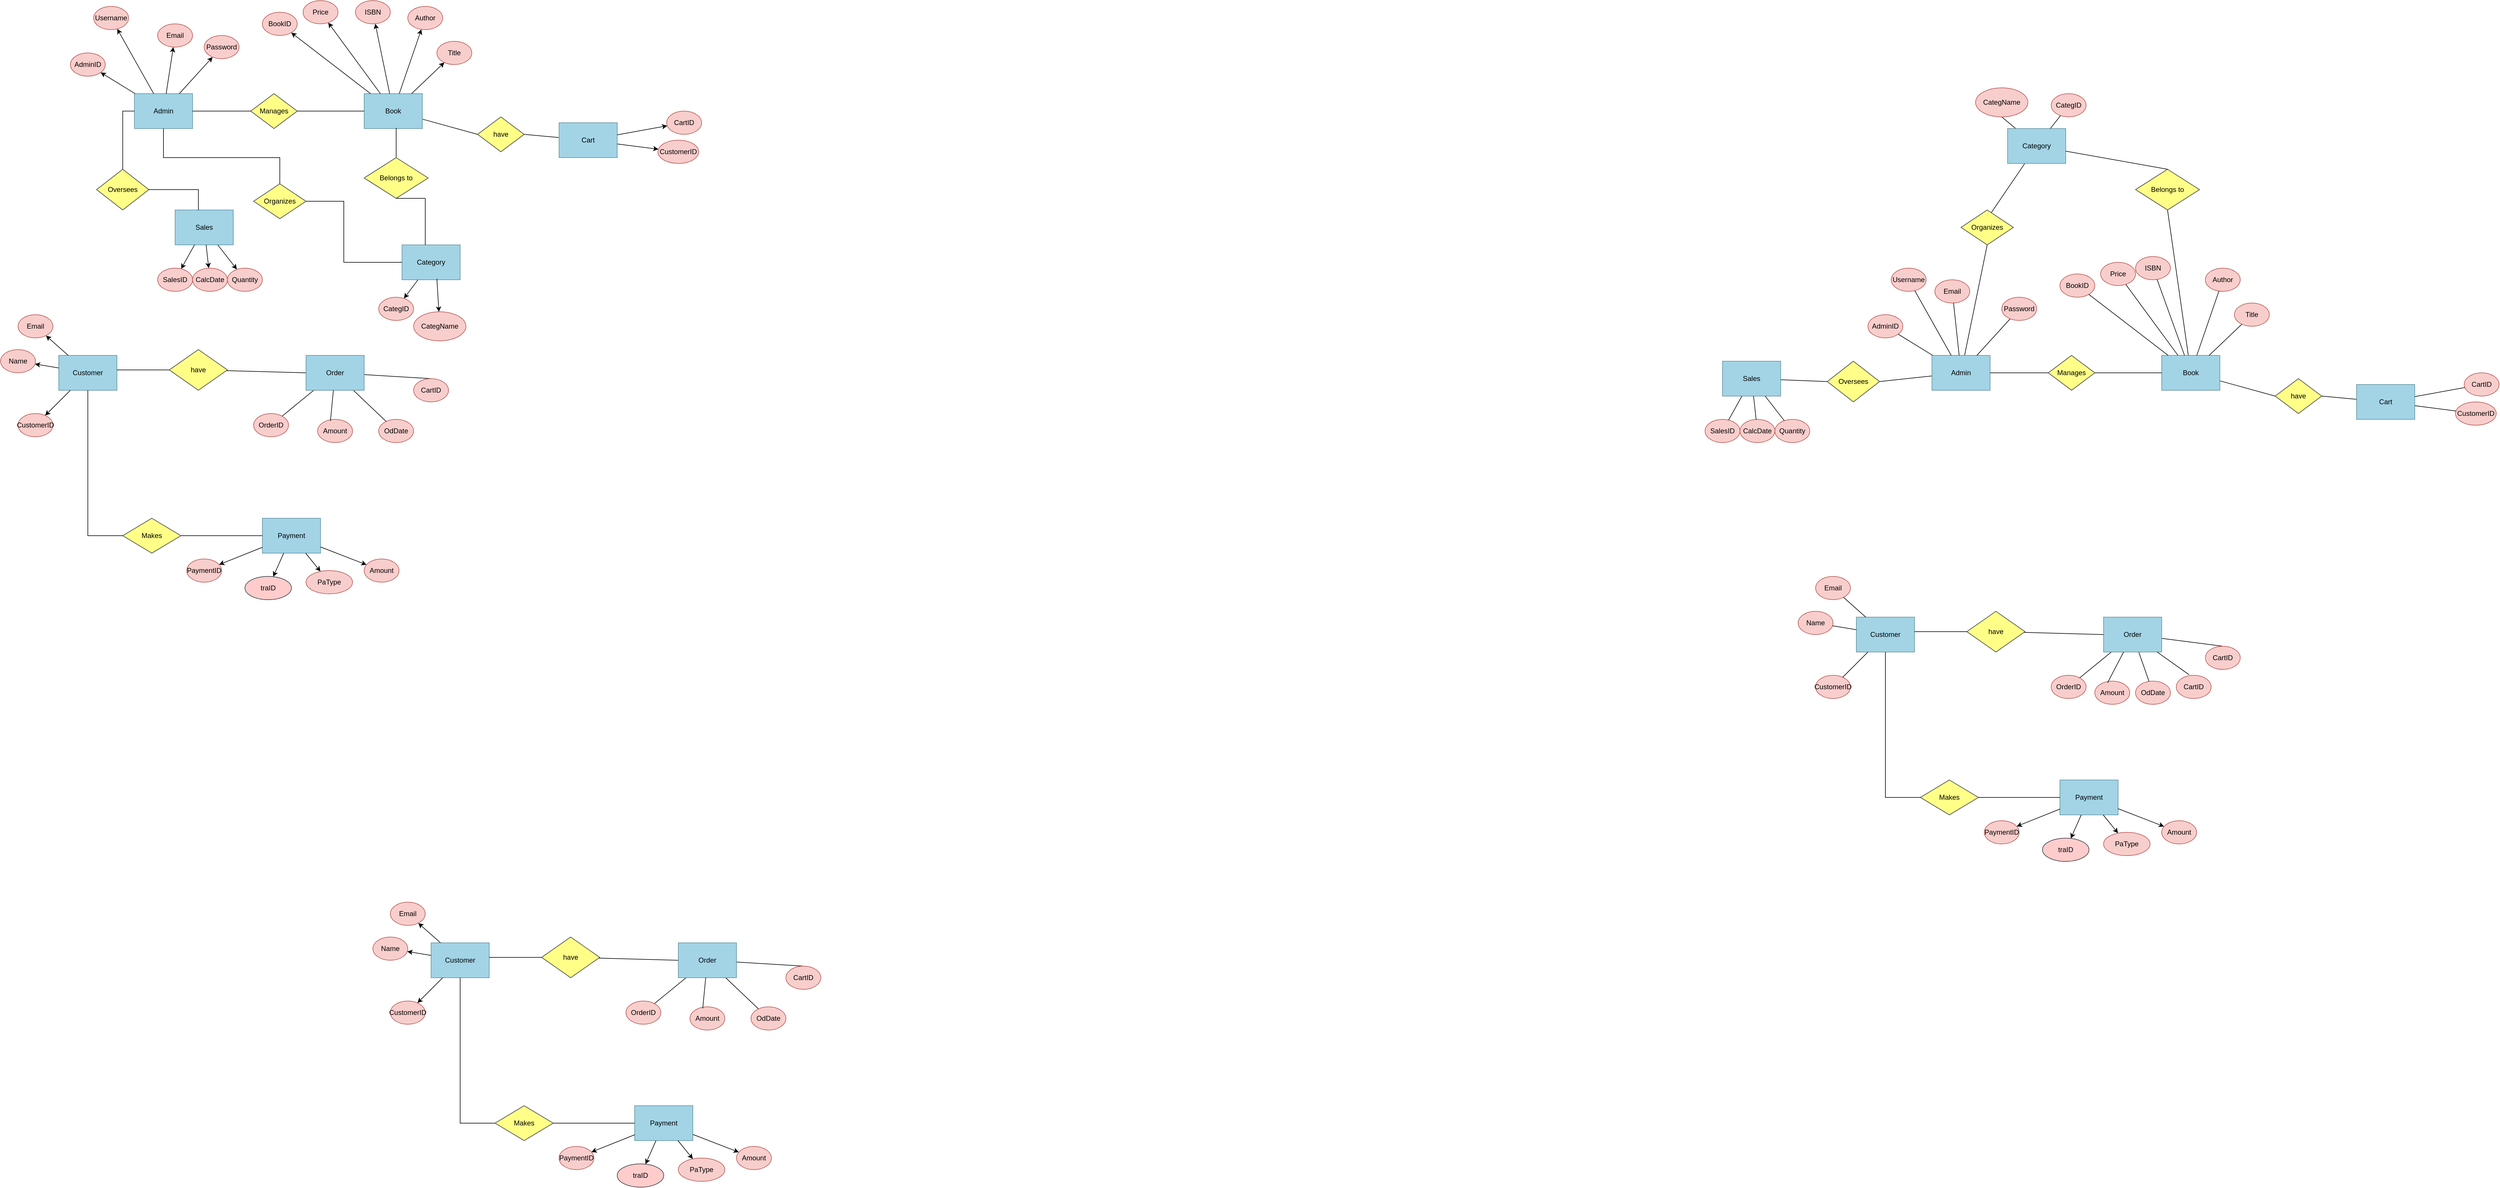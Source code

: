 <mxfile version="26.0.4">
  <diagram name="Page-1" id="3rhYrRMiB4eGqfflBsjG">
    <mxGraphModel dx="1116" dy="1104" grid="1" gridSize="10" guides="1" tooltips="1" connect="1" arrows="1" fold="1" page="0" pageScale="1" pageWidth="980" pageHeight="1390" math="0" shadow="0">
      <root>
        <mxCell id="0" />
        <mxCell id="1" parent="0" />
        <mxCell id="0rolewgUnkRtEiROL6Xr-1" value="Admin" style="rounded=0;whiteSpace=wrap;html=1;fillColor=#a2d4e6;strokeColor=#63919f;" parent="1" vertex="1">
          <mxGeometry x="450" y="-230" width="100" height="60" as="geometry" />
        </mxCell>
        <mxCell id="0rolewgUnkRtEiROL6Xr-2" value="AdminID" style="ellipse;whiteSpace=wrap;html=1;fillColor=#f8cecc;strokeColor=#b85450;" parent="1" vertex="1">
          <mxGeometry x="340" y="-300" width="60" height="40" as="geometry" />
        </mxCell>
        <mxCell id="0rolewgUnkRtEiROL6Xr-3" parent="1" source="0rolewgUnkRtEiROL6Xr-1" target="0rolewgUnkRtEiROL6Xr-2" edge="1">
          <mxGeometry relative="1" as="geometry" />
        </mxCell>
        <mxCell id="0rolewgUnkRtEiROL6Xr-4" value="Username" style="ellipse;whiteSpace=wrap;html=1;fillColor=#f8cecc;strokeColor=#b85450;" parent="1" vertex="1">
          <mxGeometry x="380" y="-380" width="60" height="40" as="geometry" />
        </mxCell>
        <mxCell id="0rolewgUnkRtEiROL6Xr-5" parent="1" source="0rolewgUnkRtEiROL6Xr-1" target="0rolewgUnkRtEiROL6Xr-4" edge="1">
          <mxGeometry relative="1" as="geometry" />
        </mxCell>
        <mxCell id="0rolewgUnkRtEiROL6Xr-6" value="Email" style="ellipse;whiteSpace=wrap;html=1;fillColor=#f8cecc;strokeColor=#b85450;" parent="1" vertex="1">
          <mxGeometry x="490" y="-350" width="60" height="40" as="geometry" />
        </mxCell>
        <mxCell id="0rolewgUnkRtEiROL6Xr-7" parent="1" source="0rolewgUnkRtEiROL6Xr-1" target="0rolewgUnkRtEiROL6Xr-6" edge="1">
          <mxGeometry relative="1" as="geometry" />
        </mxCell>
        <mxCell id="0rolewgUnkRtEiROL6Xr-8" value="Password" style="ellipse;whiteSpace=wrap;html=1;fillColor=#f8cecc;strokeColor=#b85450;" parent="1" vertex="1">
          <mxGeometry x="570" y="-330" width="60" height="40" as="geometry" />
        </mxCell>
        <mxCell id="0rolewgUnkRtEiROL6Xr-9" parent="1" source="0rolewgUnkRtEiROL6Xr-1" target="0rolewgUnkRtEiROL6Xr-8" edge="1">
          <mxGeometry relative="1" as="geometry" />
        </mxCell>
        <mxCell id="0rolewgUnkRtEiROL6Xr-10" value="Manages" style="rhombus;whiteSpace=wrap;html=1;fillColor=#ffff88;strokeColor=#36393d;" parent="1" vertex="1">
          <mxGeometry x="650" y="-230" width="80" height="60" as="geometry" />
        </mxCell>
        <mxCell id="0rolewgUnkRtEiROL6Xr-11" value="Category" style="rounded=0;whiteSpace=wrap;html=1;fillColor=#a2d4e6;strokeColor=#63919f;" parent="1" vertex="1">
          <mxGeometry x="910" y="30" width="100" height="60" as="geometry" />
        </mxCell>
        <mxCell id="0rolewgUnkRtEiROL6Xr-12" value="CategID" style="ellipse;whiteSpace=wrap;html=1;fillColor=#f8cecc;strokeColor=#b85450;" parent="1" vertex="1">
          <mxGeometry x="870" y="120" width="60" height="40" as="geometry" />
        </mxCell>
        <mxCell id="0rolewgUnkRtEiROL6Xr-13" parent="1" source="0rolewgUnkRtEiROL6Xr-11" target="0rolewgUnkRtEiROL6Xr-12" edge="1">
          <mxGeometry relative="1" as="geometry" />
        </mxCell>
        <mxCell id="0rolewgUnkRtEiROL6Xr-14" value="CategName" style="ellipse;whiteSpace=wrap;html=1;fillColor=#f8cecc;strokeColor=#b85450;" parent="1" vertex="1">
          <mxGeometry x="930" y="145" width="90" height="50" as="geometry" />
        </mxCell>
        <mxCell id="0rolewgUnkRtEiROL6Xr-15" style="exitX=0.6;exitY=0.971;exitDx=0;exitDy=0;exitPerimeter=0;" parent="1" source="0rolewgUnkRtEiROL6Xr-11" target="0rolewgUnkRtEiROL6Xr-14" edge="1">
          <mxGeometry relative="1" as="geometry">
            <mxPoint x="1000" y="211" as="sourcePoint" />
          </mxGeometry>
        </mxCell>
        <mxCell id="0gAxfDzyQAuVlfRYsMav-8" style="rounded=0;orthogonalLoop=1;jettySize=auto;html=1;entryX=0;entryY=0.5;entryDx=0;entryDy=0;endArrow=none;endFill=0;" edge="1" parent="1" source="0rolewgUnkRtEiROL6Xr-16" target="0gAxfDzyQAuVlfRYsMav-7">
          <mxGeometry relative="1" as="geometry" />
        </mxCell>
        <mxCell id="0rolewgUnkRtEiROL6Xr-16" value="Book" style="rounded=0;whiteSpace=wrap;html=1;fillColor=#a2d4e6;strokeColor=#63919f;" parent="1" vertex="1">
          <mxGeometry x="845" y="-230" width="100" height="60" as="geometry" />
        </mxCell>
        <mxCell id="0rolewgUnkRtEiROL6Xr-17" value="BookID" style="ellipse;whiteSpace=wrap;html=1;fillColor=#f8cecc;strokeColor=#b85450;" parent="1" vertex="1">
          <mxGeometry x="670" y="-370" width="60" height="40" as="geometry" />
        </mxCell>
        <mxCell id="0rolewgUnkRtEiROL6Xr-18" parent="1" source="0rolewgUnkRtEiROL6Xr-16" target="0rolewgUnkRtEiROL6Xr-17" edge="1">
          <mxGeometry relative="1" as="geometry" />
        </mxCell>
        <mxCell id="0rolewgUnkRtEiROL6Xr-19" value="Title" style="ellipse;whiteSpace=wrap;html=1;fillColor=#f8cecc;strokeColor=#b85450;" parent="1" vertex="1">
          <mxGeometry x="970" y="-320" width="60" height="40" as="geometry" />
        </mxCell>
        <mxCell id="0rolewgUnkRtEiROL6Xr-20" parent="1" source="0rolewgUnkRtEiROL6Xr-16" target="0rolewgUnkRtEiROL6Xr-19" edge="1">
          <mxGeometry relative="1" as="geometry" />
        </mxCell>
        <mxCell id="0rolewgUnkRtEiROL6Xr-21" value="ISBN" style="ellipse;whiteSpace=wrap;html=1;fillColor=#f8cecc;strokeColor=#b85450;" parent="1" vertex="1">
          <mxGeometry x="830" y="-390" width="60" height="40" as="geometry" />
        </mxCell>
        <mxCell id="0rolewgUnkRtEiROL6Xr-22" parent="1" source="0rolewgUnkRtEiROL6Xr-16" target="0rolewgUnkRtEiROL6Xr-21" edge="1">
          <mxGeometry relative="1" as="geometry" />
        </mxCell>
        <mxCell id="0rolewgUnkRtEiROL6Xr-23" value="Price" style="ellipse;whiteSpace=wrap;html=1;fillColor=#f8cecc;strokeColor=#b85450;" parent="1" vertex="1">
          <mxGeometry x="740" y="-390" width="60" height="40" as="geometry" />
        </mxCell>
        <mxCell id="0rolewgUnkRtEiROL6Xr-24" parent="1" source="0rolewgUnkRtEiROL6Xr-16" target="0rolewgUnkRtEiROL6Xr-23" edge="1">
          <mxGeometry relative="1" as="geometry" />
        </mxCell>
        <mxCell id="0rolewgUnkRtEiROL6Xr-25" value="Author" style="ellipse;whiteSpace=wrap;html=1;fillColor=#f8cecc;strokeColor=#b85450;" parent="1" vertex="1">
          <mxGeometry x="920" y="-380" width="60" height="40" as="geometry" />
        </mxCell>
        <mxCell id="0rolewgUnkRtEiROL6Xr-26" parent="1" source="0rolewgUnkRtEiROL6Xr-16" target="0rolewgUnkRtEiROL6Xr-25" edge="1">
          <mxGeometry relative="1" as="geometry" />
        </mxCell>
        <mxCell id="0rolewgUnkRtEiROL6Xr-27" value="Payment" style="rounded=0;whiteSpace=wrap;html=1;fillColor=#a2d4e6;strokeColor=#63919f;" parent="1" vertex="1">
          <mxGeometry x="670" y="500" width="100" height="60" as="geometry" />
        </mxCell>
        <mxCell id="0rolewgUnkRtEiROL6Xr-28" value="PaymentID" style="ellipse;whiteSpace=wrap;html=1;fillColor=#f8cecc;strokeColor=#b85450;" parent="1" vertex="1">
          <mxGeometry x="540" y="570" width="60" height="40" as="geometry" />
        </mxCell>
        <mxCell id="0rolewgUnkRtEiROL6Xr-29" parent="1" source="0rolewgUnkRtEiROL6Xr-27" target="0rolewgUnkRtEiROL6Xr-28" edge="1">
          <mxGeometry relative="1" as="geometry" />
        </mxCell>
        <mxCell id="0rolewgUnkRtEiROL6Xr-30" value="Amount" style="ellipse;whiteSpace=wrap;html=1;fillColor=#f8cecc;strokeColor=#b85450;" parent="1" vertex="1">
          <mxGeometry x="845" y="570" width="60" height="40" as="geometry" />
        </mxCell>
        <mxCell id="0rolewgUnkRtEiROL6Xr-31" parent="1" source="0rolewgUnkRtEiROL6Xr-27" target="0rolewgUnkRtEiROL6Xr-30" edge="1">
          <mxGeometry relative="1" as="geometry" />
        </mxCell>
        <mxCell id="0rolewgUnkRtEiROL6Xr-32" value="PaType" style="ellipse;whiteSpace=wrap;html=1;fillColor=#f8cecc;strokeColor=#b85450;" parent="1" vertex="1">
          <mxGeometry x="745" y="590" width="80" height="40" as="geometry" />
        </mxCell>
        <mxCell id="0rolewgUnkRtEiROL6Xr-33" parent="1" source="0rolewgUnkRtEiROL6Xr-27" target="0rolewgUnkRtEiROL6Xr-32" edge="1">
          <mxGeometry relative="1" as="geometry" />
        </mxCell>
        <mxCell id="0rolewgUnkRtEiROL6Xr-34" value="traID" style="ellipse;whiteSpace=wrap;html=1;fillColor=#ffcccc;strokeColor=#36393d;" parent="1" vertex="1">
          <mxGeometry x="640" y="600" width="80" height="40" as="geometry" />
        </mxCell>
        <mxCell id="0rolewgUnkRtEiROL6Xr-35" parent="1" source="0rolewgUnkRtEiROL6Xr-27" target="0rolewgUnkRtEiROL6Xr-34" edge="1">
          <mxGeometry relative="1" as="geometry" />
        </mxCell>
        <mxCell id="0rolewgUnkRtEiROL6Xr-41" value="Sales" style="rounded=0;whiteSpace=wrap;html=1;fillColor=#a2d4e6;strokeColor=#63919f;" parent="1" vertex="1">
          <mxGeometry x="520" y="-30" width="100" height="60" as="geometry" />
        </mxCell>
        <mxCell id="0rolewgUnkRtEiROL6Xr-42" value="SalesID" style="ellipse;whiteSpace=wrap;html=1;fillColor=#f8cecc;strokeColor=#b85450;" parent="1" vertex="1">
          <mxGeometry x="490" y="70" width="60" height="40" as="geometry" />
        </mxCell>
        <mxCell id="0rolewgUnkRtEiROL6Xr-43" parent="1" source="0rolewgUnkRtEiROL6Xr-41" target="0rolewgUnkRtEiROL6Xr-42" edge="1">
          <mxGeometry relative="1" as="geometry" />
        </mxCell>
        <mxCell id="0rolewgUnkRtEiROL6Xr-44" value="Quantity" style="ellipse;whiteSpace=wrap;html=1;fillColor=#f8cecc;strokeColor=#b85450;" parent="1" vertex="1">
          <mxGeometry x="610" y="70" width="60" height="40" as="geometry" />
        </mxCell>
        <mxCell id="0rolewgUnkRtEiROL6Xr-45" parent="1" source="0rolewgUnkRtEiROL6Xr-41" target="0rolewgUnkRtEiROL6Xr-44" edge="1">
          <mxGeometry relative="1" as="geometry" />
        </mxCell>
        <mxCell id="0rolewgUnkRtEiROL6Xr-46" value="CalcDate" style="ellipse;whiteSpace=wrap;html=1;fillColor=#f8cecc;strokeColor=#b85450;" parent="1" vertex="1">
          <mxGeometry x="550" y="70" width="60" height="40" as="geometry" />
        </mxCell>
        <mxCell id="0rolewgUnkRtEiROL6Xr-47" parent="1" source="0rolewgUnkRtEiROL6Xr-41" target="0rolewgUnkRtEiROL6Xr-46" edge="1">
          <mxGeometry relative="1" as="geometry" />
        </mxCell>
        <mxCell id="0rolewgUnkRtEiROL6Xr-48" value="Customer" style="rounded=0;whiteSpace=wrap;html=1;fillColor=#a2d4e6;strokeColor=#63919f;" parent="1" vertex="1">
          <mxGeometry x="320" y="220" width="100" height="60" as="geometry" />
        </mxCell>
        <mxCell id="0rolewgUnkRtEiROL6Xr-49" value="CustomerID" style="ellipse;whiteSpace=wrap;html=1;fillColor=#f8cecc;strokeColor=#b85450;" parent="1" vertex="1">
          <mxGeometry x="250" y="320" width="60" height="40" as="geometry" />
        </mxCell>
        <mxCell id="0rolewgUnkRtEiROL6Xr-50" parent="1" source="0rolewgUnkRtEiROL6Xr-48" target="0rolewgUnkRtEiROL6Xr-49" edge="1">
          <mxGeometry relative="1" as="geometry" />
        </mxCell>
        <mxCell id="0rolewgUnkRtEiROL6Xr-51" value="Name" style="ellipse;whiteSpace=wrap;html=1;fillColor=#f8cecc;strokeColor=#b85450;" parent="1" vertex="1">
          <mxGeometry x="220" y="210" width="60" height="40" as="geometry" />
        </mxCell>
        <mxCell id="0rolewgUnkRtEiROL6Xr-52" parent="1" source="0rolewgUnkRtEiROL6Xr-48" target="0rolewgUnkRtEiROL6Xr-51" edge="1">
          <mxGeometry relative="1" as="geometry" />
        </mxCell>
        <mxCell id="0rolewgUnkRtEiROL6Xr-53" value="Email" style="ellipse;whiteSpace=wrap;html=1;fillColor=#f8cecc;strokeColor=#b85450;" parent="1" vertex="1">
          <mxGeometry x="250" y="150" width="60" height="40" as="geometry" />
        </mxCell>
        <mxCell id="0rolewgUnkRtEiROL6Xr-54" parent="1" source="0rolewgUnkRtEiROL6Xr-48" target="0rolewgUnkRtEiROL6Xr-53" edge="1">
          <mxGeometry relative="1" as="geometry" />
        </mxCell>
        <mxCell id="0rolewgUnkRtEiROL6Xr-55" value="" style="endArrow=none;html=1;rounded=0;" parent="1" edge="1">
          <mxGeometry width="50" height="50" relative="1" as="geometry">
            <mxPoint x="900" y="-120" as="sourcePoint" />
            <mxPoint x="900" y="-171" as="targetPoint" />
          </mxGeometry>
        </mxCell>
        <mxCell id="0rolewgUnkRtEiROL6Xr-56" value="" style="rhombus;whiteSpace=wrap;html=1;fillColor=#ffff88;strokeColor=#36393d;" parent="1" vertex="1">
          <mxGeometry x="845" y="-120" width="110" height="70" as="geometry" />
        </mxCell>
        <mxCell id="0rolewgUnkRtEiROL6Xr-57" value="" style="endArrow=none;html=1;rounded=0;exitX=0.4;exitY=0;exitDx=0;exitDy=0;exitPerimeter=0;" parent="1" source="0rolewgUnkRtEiROL6Xr-11" edge="1">
          <mxGeometry width="50" height="50" relative="1" as="geometry">
            <mxPoint x="530" y="-20" as="sourcePoint" />
            <mxPoint x="900" y="-50" as="targetPoint" />
            <Array as="points">
              <mxPoint x="950" y="-50" />
            </Array>
          </mxGeometry>
        </mxCell>
        <mxCell id="0rolewgUnkRtEiROL6Xr-58" value="Belongs to" style="text;html=1;align=center;verticalAlign=middle;whiteSpace=wrap;rounded=0;fillColor=none;strokeColor=none;glass=0;gradientColor=none;" parent="1" vertex="1">
          <mxGeometry x="870" y="-100" width="60" height="30" as="geometry" />
        </mxCell>
        <mxCell id="0gAxfDzyQAuVlfRYsMav-15" style="rounded=0;orthogonalLoop=1;jettySize=auto;html=1;entryX=0;entryY=0.5;entryDx=0;entryDy=0;endArrow=none;endFill=0;" edge="1" parent="1" source="0rolewgUnkRtEiROL6Xr-59" target="0gAxfDzyQAuVlfRYsMav-11">
          <mxGeometry relative="1" as="geometry">
            <mxPoint x="740" y="245" as="targetPoint" />
          </mxGeometry>
        </mxCell>
        <mxCell id="0rolewgUnkRtEiROL6Xr-59" value="" style="rhombus;whiteSpace=wrap;html=1;fillColor=#ffff88;strokeColor=#36393d;" parent="1" vertex="1">
          <mxGeometry x="510" y="210" width="100" height="70" as="geometry" />
        </mxCell>
        <mxCell id="0rolewgUnkRtEiROL6Xr-60" value="have" style="text;html=1;align=center;verticalAlign=middle;whiteSpace=wrap;rounded=0;" parent="1" vertex="1">
          <mxGeometry x="530" y="230" width="60" height="30" as="geometry" />
        </mxCell>
        <mxCell id="0rolewgUnkRtEiROL6Xr-61" value="" style="endArrow=none;html=1;rounded=0;entryX=0;entryY=0.5;entryDx=0;entryDy=0;exitX=1;exitY=0.5;exitDx=0;exitDy=0;" parent="1" source="0rolewgUnkRtEiROL6Xr-10" target="0rolewgUnkRtEiROL6Xr-16" edge="1">
          <mxGeometry width="50" height="50" relative="1" as="geometry">
            <mxPoint x="390" y="-160" as="sourcePoint" />
            <mxPoint x="440" y="-210" as="targetPoint" />
          </mxGeometry>
        </mxCell>
        <mxCell id="0rolewgUnkRtEiROL6Xr-62" value="" style="endArrow=none;html=1;rounded=0;entryX=1;entryY=0.5;entryDx=0;entryDy=0;exitX=0;exitY=0.5;exitDx=0;exitDy=0;" parent="1" source="0rolewgUnkRtEiROL6Xr-10" target="0rolewgUnkRtEiROL6Xr-1" edge="1">
          <mxGeometry width="50" height="50" relative="1" as="geometry">
            <mxPoint x="480" y="-200" as="sourcePoint" />
            <mxPoint x="430" y="-250" as="targetPoint" />
            <Array as="points">
              <mxPoint x="590" y="-200" />
            </Array>
          </mxGeometry>
        </mxCell>
        <mxCell id="0rolewgUnkRtEiROL6Xr-64" value="" style="endArrow=none;html=1;rounded=0;entryX=0;entryY=0.5;entryDx=0;entryDy=0;" parent="1" target="0rolewgUnkRtEiROL6Xr-59" edge="1">
          <mxGeometry width="50" height="50" relative="1" as="geometry">
            <mxPoint x="420" y="245" as="sourcePoint" />
            <mxPoint x="510" y="110" as="targetPoint" />
          </mxGeometry>
        </mxCell>
        <mxCell id="0rolewgUnkRtEiROL6Xr-69" value="" style="rhombus;whiteSpace=wrap;html=1;fillColor=#ffff88;strokeColor=#36393d;" parent="1" vertex="1">
          <mxGeometry x="385" y="-100" width="90" height="70" as="geometry" />
        </mxCell>
        <mxCell id="0rolewgUnkRtEiROL6Xr-70" value="Oversees" style="text;html=1;align=center;verticalAlign=middle;whiteSpace=wrap;rounded=0;" parent="1" vertex="1">
          <mxGeometry x="400" y="-80" width="60" height="30" as="geometry" />
        </mxCell>
        <mxCell id="0rolewgUnkRtEiROL6Xr-71" value="" style="endArrow=none;html=1;rounded=0;entryX=0;entryY=0.5;entryDx=0;entryDy=0;exitX=0.5;exitY=0;exitDx=0;exitDy=0;" parent="1" source="0rolewgUnkRtEiROL6Xr-69" target="0rolewgUnkRtEiROL6Xr-1" edge="1">
          <mxGeometry width="50" height="50" relative="1" as="geometry">
            <mxPoint x="540" y="50" as="sourcePoint" />
            <mxPoint x="590" as="targetPoint" />
            <Array as="points">
              <mxPoint x="430" y="-200" />
            </Array>
          </mxGeometry>
        </mxCell>
        <mxCell id="0rolewgUnkRtEiROL6Xr-72" value="" style="endArrow=none;html=1;rounded=0;entryX=1;entryY=0.5;entryDx=0;entryDy=0;exitX=0.4;exitY=0;exitDx=0;exitDy=0;exitPerimeter=0;" parent="1" source="0rolewgUnkRtEiROL6Xr-41" target="0rolewgUnkRtEiROL6Xr-69" edge="1">
          <mxGeometry width="50" height="50" relative="1" as="geometry">
            <mxPoint x="560" y="40" as="sourcePoint" />
            <mxPoint x="570" y="-10" as="targetPoint" />
            <Array as="points">
              <mxPoint x="560" y="-65" />
            </Array>
          </mxGeometry>
        </mxCell>
        <mxCell id="0rolewgUnkRtEiROL6Xr-81" value="" style="rhombus;whiteSpace=wrap;html=1;fillColor=#ffff88;strokeColor=#36393d;" parent="1" vertex="1">
          <mxGeometry x="430" y="500" width="100" height="60" as="geometry" />
        </mxCell>
        <mxCell id="0rolewgUnkRtEiROL6Xr-82" value="Makes" style="text;html=1;align=center;verticalAlign=middle;whiteSpace=wrap;rounded=0;" parent="1" vertex="1">
          <mxGeometry x="450" y="515" width="60" height="30" as="geometry" />
        </mxCell>
        <mxCell id="0rolewgUnkRtEiROL6Xr-83" value="" style="endArrow=none;html=1;rounded=0;entryX=0;entryY=0.5;entryDx=0;entryDy=0;exitX=1;exitY=0.5;exitDx=0;exitDy=0;" parent="1" source="0rolewgUnkRtEiROL6Xr-81" target="0rolewgUnkRtEiROL6Xr-27" edge="1">
          <mxGeometry width="50" height="50" relative="1" as="geometry">
            <mxPoint x="610" y="420" as="sourcePoint" />
            <mxPoint x="660" y="370" as="targetPoint" />
          </mxGeometry>
        </mxCell>
        <mxCell id="0rolewgUnkRtEiROL6Xr-84" value="" style="endArrow=none;html=1;rounded=0;exitX=0.5;exitY=1;exitDx=0;exitDy=0;entryX=0;entryY=0.5;entryDx=0;entryDy=0;" parent="1" source="0rolewgUnkRtEiROL6Xr-48" target="0rolewgUnkRtEiROL6Xr-81" edge="1">
          <mxGeometry width="50" height="50" relative="1" as="geometry">
            <mxPoint x="610" y="420" as="sourcePoint" />
            <mxPoint x="660" y="370" as="targetPoint" />
            <Array as="points">
              <mxPoint x="370" y="530" />
            </Array>
          </mxGeometry>
        </mxCell>
        <mxCell id="0rolewgUnkRtEiROL6Xr-85" value="" style="rhombus;whiteSpace=wrap;html=1;fillColor=#ffff88;strokeColor=#36393d;" parent="1" vertex="1">
          <mxGeometry x="655" y="-75" width="90" height="60" as="geometry" />
        </mxCell>
        <mxCell id="0rolewgUnkRtEiROL6Xr-86" value="" style="endArrow=none;html=1;rounded=0;entryX=1;entryY=0.5;entryDx=0;entryDy=0;exitX=0;exitY=0.5;exitDx=0;exitDy=0;" parent="1" source="0rolewgUnkRtEiROL6Xr-11" target="0rolewgUnkRtEiROL6Xr-85" edge="1">
          <mxGeometry width="50" height="50" relative="1" as="geometry">
            <mxPoint x="760" y="140" as="sourcePoint" />
            <mxPoint x="810" y="90" as="targetPoint" />
            <Array as="points">
              <mxPoint x="810" y="60" />
              <mxPoint x="810" y="-45" />
            </Array>
          </mxGeometry>
        </mxCell>
        <mxCell id="0rolewgUnkRtEiROL6Xr-87" value="" style="endArrow=none;html=1;rounded=0;exitX=0.5;exitY=1;exitDx=0;exitDy=0;entryX=0.5;entryY=0;entryDx=0;entryDy=0;" parent="1" source="0rolewgUnkRtEiROL6Xr-1" target="0rolewgUnkRtEiROL6Xr-85" edge="1">
          <mxGeometry width="50" height="50" relative="1" as="geometry">
            <mxPoint x="750" y="190" as="sourcePoint" />
            <mxPoint x="700" y="-120" as="targetPoint" />
            <Array as="points">
              <mxPoint x="500" y="-120" />
              <mxPoint x="700" y="-120" />
            </Array>
          </mxGeometry>
        </mxCell>
        <mxCell id="0rolewgUnkRtEiROL6Xr-88" value="Organizes" style="text;html=1;align=center;verticalAlign=middle;whiteSpace=wrap;rounded=0;" parent="1" vertex="1">
          <mxGeometry x="670" y="-60" width="60" height="30" as="geometry" />
        </mxCell>
        <mxCell id="0gAxfDzyQAuVlfRYsMav-9" style="rounded=0;orthogonalLoop=1;jettySize=auto;html=1;entryX=1;entryY=0.5;entryDx=0;entryDy=0;curved=1;strokeColor=default;endArrow=none;endFill=0;" edge="1" parent="1" source="0gAxfDzyQAuVlfRYsMav-1" target="0gAxfDzyQAuVlfRYsMav-7">
          <mxGeometry relative="1" as="geometry" />
        </mxCell>
        <mxCell id="0gAxfDzyQAuVlfRYsMav-1" value="Cart" style="rounded=0;whiteSpace=wrap;html=1;fillColor=#a2d4e6;strokeColor=#63919f;" vertex="1" parent="1">
          <mxGeometry x="1180" y="-180" width="100" height="60" as="geometry" />
        </mxCell>
        <mxCell id="0gAxfDzyQAuVlfRYsMav-2" value="CartID" style="ellipse;whiteSpace=wrap;html=1;fillColor=#f8cecc;strokeColor=#b85450;" vertex="1" parent="1">
          <mxGeometry x="1365" y="-200" width="60" height="40" as="geometry" />
        </mxCell>
        <mxCell id="0gAxfDzyQAuVlfRYsMav-3" edge="1" parent="1" source="0gAxfDzyQAuVlfRYsMav-1" target="0gAxfDzyQAuVlfRYsMav-2">
          <mxGeometry relative="1" as="geometry" />
        </mxCell>
        <mxCell id="0gAxfDzyQAuVlfRYsMav-4" value="CustomerID" style="ellipse;whiteSpace=wrap;html=1;fillColor=#f8cecc;strokeColor=#b85450;" vertex="1" parent="1">
          <mxGeometry x="1350" y="-150" width="70" height="40" as="geometry" />
        </mxCell>
        <mxCell id="0gAxfDzyQAuVlfRYsMav-5" edge="1" parent="1" source="0gAxfDzyQAuVlfRYsMav-1" target="0gAxfDzyQAuVlfRYsMav-4">
          <mxGeometry relative="1" as="geometry" />
        </mxCell>
        <mxCell id="0gAxfDzyQAuVlfRYsMav-7" value="have" style="rhombus;whiteSpace=wrap;html=1;fillColor=#ffff88;strokeColor=#36393d;" vertex="1" parent="1">
          <mxGeometry x="1040" y="-190" width="80" height="60" as="geometry" />
        </mxCell>
        <mxCell id="0gAxfDzyQAuVlfRYsMav-24" style="rounded=0;orthogonalLoop=1;jettySize=auto;html=1;endArrow=none;endFill=0;" edge="1" parent="1" source="0gAxfDzyQAuVlfRYsMav-11" target="0gAxfDzyQAuVlfRYsMav-22">
          <mxGeometry relative="1" as="geometry" />
        </mxCell>
        <mxCell id="0gAxfDzyQAuVlfRYsMav-26" style="rounded=0;orthogonalLoop=1;jettySize=auto;html=1;endArrow=none;endFill=0;" edge="1" parent="1" source="0gAxfDzyQAuVlfRYsMav-11" target="0gAxfDzyQAuVlfRYsMav-21">
          <mxGeometry relative="1" as="geometry" />
        </mxCell>
        <mxCell id="0gAxfDzyQAuVlfRYsMav-27" style="rounded=0;orthogonalLoop=1;jettySize=auto;html=1;entryX=0.5;entryY=0;entryDx=0;entryDy=0;endArrow=none;endFill=0;" edge="1" parent="1" source="0gAxfDzyQAuVlfRYsMav-11" target="0gAxfDzyQAuVlfRYsMav-20">
          <mxGeometry relative="1" as="geometry" />
        </mxCell>
        <mxCell id="0gAxfDzyQAuVlfRYsMav-11" value="Order" style="rounded=0;whiteSpace=wrap;html=1;fillColor=#a2d4e6;strokeColor=#63919f;" vertex="1" parent="1">
          <mxGeometry x="745" y="220" width="100" height="60" as="geometry" />
        </mxCell>
        <mxCell id="0gAxfDzyQAuVlfRYsMav-19" value="Amount" style="ellipse;whiteSpace=wrap;html=1;fillColor=#f8cecc;strokeColor=#b85450;" vertex="1" parent="1">
          <mxGeometry x="765" y="330" width="60" height="40" as="geometry" />
        </mxCell>
        <mxCell id="0gAxfDzyQAuVlfRYsMav-20" value="CartID" style="ellipse;whiteSpace=wrap;html=1;fillColor=#f8cecc;strokeColor=#b85450;" vertex="1" parent="1">
          <mxGeometry x="930" y="260" width="60" height="40" as="geometry" />
        </mxCell>
        <mxCell id="0gAxfDzyQAuVlfRYsMav-21" value="OdDate" style="ellipse;whiteSpace=wrap;html=1;fillColor=#f8cecc;strokeColor=#b85450;" vertex="1" parent="1">
          <mxGeometry x="870" y="330" width="60" height="40" as="geometry" />
        </mxCell>
        <mxCell id="0gAxfDzyQAuVlfRYsMav-22" value="OrderID" style="ellipse;whiteSpace=wrap;html=1;fillColor=#f8cecc;strokeColor=#b85450;" vertex="1" parent="1">
          <mxGeometry x="655" y="320" width="60" height="40" as="geometry" />
        </mxCell>
        <mxCell id="0gAxfDzyQAuVlfRYsMav-25" style="rounded=0;orthogonalLoop=1;jettySize=auto;html=1;entryX=0.367;entryY=0.068;entryDx=0;entryDy=0;entryPerimeter=0;endArrow=none;endFill=0;" edge="1" parent="1" source="0gAxfDzyQAuVlfRYsMav-11" target="0gAxfDzyQAuVlfRYsMav-19">
          <mxGeometry relative="1" as="geometry" />
        </mxCell>
        <mxCell id="0gAxfDzyQAuVlfRYsMav-161" value="Payment" style="rounded=0;whiteSpace=wrap;html=1;fillColor=#a2d4e6;strokeColor=#63919f;" vertex="1" parent="1">
          <mxGeometry x="1310" y="1510" width="100" height="60" as="geometry" />
        </mxCell>
        <mxCell id="0gAxfDzyQAuVlfRYsMav-162" value="PaymentID" style="ellipse;whiteSpace=wrap;html=1;fillColor=#f8cecc;strokeColor=#b85450;" vertex="1" parent="1">
          <mxGeometry x="1180" y="1580" width="60" height="40" as="geometry" />
        </mxCell>
        <mxCell id="0gAxfDzyQAuVlfRYsMav-163" edge="1" parent="1" source="0gAxfDzyQAuVlfRYsMav-161" target="0gAxfDzyQAuVlfRYsMav-162">
          <mxGeometry relative="1" as="geometry" />
        </mxCell>
        <mxCell id="0gAxfDzyQAuVlfRYsMav-164" value="Amount" style="ellipse;whiteSpace=wrap;html=1;fillColor=#f8cecc;strokeColor=#b85450;" vertex="1" parent="1">
          <mxGeometry x="1485" y="1580" width="60" height="40" as="geometry" />
        </mxCell>
        <mxCell id="0gAxfDzyQAuVlfRYsMav-165" edge="1" parent="1" source="0gAxfDzyQAuVlfRYsMav-161" target="0gAxfDzyQAuVlfRYsMav-164">
          <mxGeometry relative="1" as="geometry" />
        </mxCell>
        <mxCell id="0gAxfDzyQAuVlfRYsMav-166" value="PaType" style="ellipse;whiteSpace=wrap;html=1;fillColor=#f8cecc;strokeColor=#b85450;" vertex="1" parent="1">
          <mxGeometry x="1385" y="1600" width="80" height="40" as="geometry" />
        </mxCell>
        <mxCell id="0gAxfDzyQAuVlfRYsMav-167" edge="1" parent="1" source="0gAxfDzyQAuVlfRYsMav-161" target="0gAxfDzyQAuVlfRYsMav-166">
          <mxGeometry relative="1" as="geometry" />
        </mxCell>
        <mxCell id="0gAxfDzyQAuVlfRYsMav-168" value="traID" style="ellipse;whiteSpace=wrap;html=1;fillColor=#ffcccc;strokeColor=#36393d;" vertex="1" parent="1">
          <mxGeometry x="1280" y="1610" width="80" height="40" as="geometry" />
        </mxCell>
        <mxCell id="0gAxfDzyQAuVlfRYsMav-169" edge="1" parent="1" source="0gAxfDzyQAuVlfRYsMav-161" target="0gAxfDzyQAuVlfRYsMav-168">
          <mxGeometry relative="1" as="geometry" />
        </mxCell>
        <mxCell id="0gAxfDzyQAuVlfRYsMav-170" value="Customer" style="rounded=0;whiteSpace=wrap;html=1;fillColor=#a2d4e6;strokeColor=#63919f;" vertex="1" parent="1">
          <mxGeometry x="960" y="1230" width="100" height="60" as="geometry" />
        </mxCell>
        <mxCell id="0gAxfDzyQAuVlfRYsMav-171" value="CustomerID" style="ellipse;whiteSpace=wrap;html=1;fillColor=#f8cecc;strokeColor=#b85450;" vertex="1" parent="1">
          <mxGeometry x="890" y="1330" width="60" height="40" as="geometry" />
        </mxCell>
        <mxCell id="0gAxfDzyQAuVlfRYsMav-172" edge="1" parent="1" source="0gAxfDzyQAuVlfRYsMav-170" target="0gAxfDzyQAuVlfRYsMav-171">
          <mxGeometry relative="1" as="geometry" />
        </mxCell>
        <mxCell id="0gAxfDzyQAuVlfRYsMav-173" value="Name" style="ellipse;whiteSpace=wrap;html=1;fillColor=#f8cecc;strokeColor=#b85450;" vertex="1" parent="1">
          <mxGeometry x="860" y="1220" width="60" height="40" as="geometry" />
        </mxCell>
        <mxCell id="0gAxfDzyQAuVlfRYsMav-174" edge="1" parent="1" source="0gAxfDzyQAuVlfRYsMav-170" target="0gAxfDzyQAuVlfRYsMav-173">
          <mxGeometry relative="1" as="geometry" />
        </mxCell>
        <mxCell id="0gAxfDzyQAuVlfRYsMav-175" value="Email" style="ellipse;whiteSpace=wrap;html=1;fillColor=#f8cecc;strokeColor=#b85450;" vertex="1" parent="1">
          <mxGeometry x="890" y="1160" width="60" height="40" as="geometry" />
        </mxCell>
        <mxCell id="0gAxfDzyQAuVlfRYsMav-176" edge="1" parent="1" source="0gAxfDzyQAuVlfRYsMav-170" target="0gAxfDzyQAuVlfRYsMav-175">
          <mxGeometry relative="1" as="geometry" />
        </mxCell>
        <mxCell id="0gAxfDzyQAuVlfRYsMav-177" style="rounded=0;orthogonalLoop=1;jettySize=auto;html=1;entryX=0;entryY=0.5;entryDx=0;entryDy=0;endArrow=none;endFill=0;" edge="1" parent="1" source="0gAxfDzyQAuVlfRYsMav-178" target="0gAxfDzyQAuVlfRYsMav-188">
          <mxGeometry relative="1" as="geometry">
            <mxPoint x="1380" y="1255" as="targetPoint" />
          </mxGeometry>
        </mxCell>
        <mxCell id="0gAxfDzyQAuVlfRYsMav-178" value="" style="rhombus;whiteSpace=wrap;html=1;fillColor=#ffff88;strokeColor=#36393d;" vertex="1" parent="1">
          <mxGeometry x="1150" y="1220" width="100" height="70" as="geometry" />
        </mxCell>
        <mxCell id="0gAxfDzyQAuVlfRYsMav-179" value="have" style="text;html=1;align=center;verticalAlign=middle;whiteSpace=wrap;rounded=0;" vertex="1" parent="1">
          <mxGeometry x="1170" y="1240" width="60" height="30" as="geometry" />
        </mxCell>
        <mxCell id="0gAxfDzyQAuVlfRYsMav-180" value="" style="endArrow=none;html=1;rounded=0;entryX=0;entryY=0.5;entryDx=0;entryDy=0;" edge="1" parent="1" target="0gAxfDzyQAuVlfRYsMav-178">
          <mxGeometry width="50" height="50" relative="1" as="geometry">
            <mxPoint x="1060" y="1255" as="sourcePoint" />
            <mxPoint x="1150" y="1120" as="targetPoint" />
          </mxGeometry>
        </mxCell>
        <mxCell id="0gAxfDzyQAuVlfRYsMav-181" value="" style="rhombus;whiteSpace=wrap;html=1;fillColor=#ffff88;strokeColor=#36393d;" vertex="1" parent="1">
          <mxGeometry x="1070" y="1510" width="100" height="60" as="geometry" />
        </mxCell>
        <mxCell id="0gAxfDzyQAuVlfRYsMav-182" value="Makes" style="text;html=1;align=center;verticalAlign=middle;whiteSpace=wrap;rounded=0;" vertex="1" parent="1">
          <mxGeometry x="1090" y="1525" width="60" height="30" as="geometry" />
        </mxCell>
        <mxCell id="0gAxfDzyQAuVlfRYsMav-183" value="" style="endArrow=none;html=1;rounded=0;entryX=0;entryY=0.5;entryDx=0;entryDy=0;exitX=1;exitY=0.5;exitDx=0;exitDy=0;" edge="1" parent="1" source="0gAxfDzyQAuVlfRYsMav-181" target="0gAxfDzyQAuVlfRYsMav-161">
          <mxGeometry width="50" height="50" relative="1" as="geometry">
            <mxPoint x="1250" y="1430" as="sourcePoint" />
            <mxPoint x="1300" y="1380" as="targetPoint" />
          </mxGeometry>
        </mxCell>
        <mxCell id="0gAxfDzyQAuVlfRYsMav-184" value="" style="endArrow=none;html=1;rounded=0;exitX=0.5;exitY=1;exitDx=0;exitDy=0;entryX=0;entryY=0.5;entryDx=0;entryDy=0;" edge="1" parent="1" source="0gAxfDzyQAuVlfRYsMav-170" target="0gAxfDzyQAuVlfRYsMav-181">
          <mxGeometry width="50" height="50" relative="1" as="geometry">
            <mxPoint x="1250" y="1430" as="sourcePoint" />
            <mxPoint x="1300" y="1380" as="targetPoint" />
            <Array as="points">
              <mxPoint x="1010" y="1540" />
            </Array>
          </mxGeometry>
        </mxCell>
        <mxCell id="0gAxfDzyQAuVlfRYsMav-185" style="rounded=0;orthogonalLoop=1;jettySize=auto;html=1;endArrow=none;endFill=0;" edge="1" parent="1" source="0gAxfDzyQAuVlfRYsMav-188" target="0gAxfDzyQAuVlfRYsMav-192">
          <mxGeometry relative="1" as="geometry" />
        </mxCell>
        <mxCell id="0gAxfDzyQAuVlfRYsMav-186" style="rounded=0;orthogonalLoop=1;jettySize=auto;html=1;endArrow=none;endFill=0;" edge="1" parent="1" source="0gAxfDzyQAuVlfRYsMav-188" target="0gAxfDzyQAuVlfRYsMav-191">
          <mxGeometry relative="1" as="geometry" />
        </mxCell>
        <mxCell id="0gAxfDzyQAuVlfRYsMav-187" style="rounded=0;orthogonalLoop=1;jettySize=auto;html=1;entryX=0.5;entryY=0;entryDx=0;entryDy=0;endArrow=none;endFill=0;" edge="1" parent="1" source="0gAxfDzyQAuVlfRYsMav-188" target="0gAxfDzyQAuVlfRYsMav-190">
          <mxGeometry relative="1" as="geometry" />
        </mxCell>
        <mxCell id="0gAxfDzyQAuVlfRYsMav-188" value="Order" style="rounded=0;whiteSpace=wrap;html=1;fillColor=#a2d4e6;strokeColor=#63919f;" vertex="1" parent="1">
          <mxGeometry x="1385" y="1230" width="100" height="60" as="geometry" />
        </mxCell>
        <mxCell id="0gAxfDzyQAuVlfRYsMav-189" value="Amount" style="ellipse;whiteSpace=wrap;html=1;fillColor=#f8cecc;strokeColor=#b85450;" vertex="1" parent="1">
          <mxGeometry x="1405" y="1340" width="60" height="40" as="geometry" />
        </mxCell>
        <mxCell id="0gAxfDzyQAuVlfRYsMav-190" value="CartID" style="ellipse;whiteSpace=wrap;html=1;fillColor=#f8cecc;strokeColor=#b85450;" vertex="1" parent="1">
          <mxGeometry x="1570" y="1270" width="60" height="40" as="geometry" />
        </mxCell>
        <mxCell id="0gAxfDzyQAuVlfRYsMav-191" value="OdDate" style="ellipse;whiteSpace=wrap;html=1;fillColor=#f8cecc;strokeColor=#b85450;" vertex="1" parent="1">
          <mxGeometry x="1510" y="1340" width="60" height="40" as="geometry" />
        </mxCell>
        <mxCell id="0gAxfDzyQAuVlfRYsMav-192" value="OrderID" style="ellipse;whiteSpace=wrap;html=1;fillColor=#f8cecc;strokeColor=#b85450;" vertex="1" parent="1">
          <mxGeometry x="1295" y="1330" width="60" height="40" as="geometry" />
        </mxCell>
        <mxCell id="0gAxfDzyQAuVlfRYsMav-193" style="rounded=0;orthogonalLoop=1;jettySize=auto;html=1;entryX=0.367;entryY=0.068;entryDx=0;entryDy=0;entryPerimeter=0;endArrow=none;endFill=0;" edge="1" parent="1" source="0gAxfDzyQAuVlfRYsMav-188" target="0gAxfDzyQAuVlfRYsMav-189">
          <mxGeometry relative="1" as="geometry" />
        </mxCell>
        <mxCell id="0gAxfDzyQAuVlfRYsMav-294" style="rounded=0;orthogonalLoop=1;jettySize=auto;html=1;entryX=1;entryY=0.5;entryDx=0;entryDy=0;endArrow=none;endFill=0;" edge="1" parent="1" source="0gAxfDzyQAuVlfRYsMav-194" target="0gAxfDzyQAuVlfRYsMav-291">
          <mxGeometry relative="1" as="geometry" />
        </mxCell>
        <mxCell id="0gAxfDzyQAuVlfRYsMav-307" style="rounded=0;orthogonalLoop=1;jettySize=auto;html=1;entryX=0.5;entryY=1;entryDx=0;entryDy=0;endArrow=none;endFill=0;" edge="1" parent="1" source="0gAxfDzyQAuVlfRYsMav-194" target="0gAxfDzyQAuVlfRYsMav-305">
          <mxGeometry relative="1" as="geometry" />
        </mxCell>
        <mxCell id="0gAxfDzyQAuVlfRYsMav-194" value="Admin" style="rounded=0;whiteSpace=wrap;html=1;fillColor=#a2d4e6;strokeColor=#63919f;" vertex="1" parent="1">
          <mxGeometry x="3540" y="220" width="100" height="60" as="geometry" />
        </mxCell>
        <mxCell id="0gAxfDzyQAuVlfRYsMav-195" value="AdminID" style="ellipse;whiteSpace=wrap;html=1;fillColor=#f8cecc;strokeColor=#b85450;" vertex="1" parent="1">
          <mxGeometry x="3430" y="150" width="60" height="40" as="geometry" />
        </mxCell>
        <mxCell id="0gAxfDzyQAuVlfRYsMav-196" style="endArrow=none;endFill=0;" edge="1" parent="1" source="0gAxfDzyQAuVlfRYsMav-194" target="0gAxfDzyQAuVlfRYsMav-195">
          <mxGeometry relative="1" as="geometry" />
        </mxCell>
        <mxCell id="0gAxfDzyQAuVlfRYsMav-197" value="Username" style="ellipse;whiteSpace=wrap;html=1;fillColor=#f8cecc;strokeColor=#b85450;" vertex="1" parent="1">
          <mxGeometry x="3470" y="70" width="60" height="40" as="geometry" />
        </mxCell>
        <mxCell id="0gAxfDzyQAuVlfRYsMav-198" style="endArrow=none;endFill=0;" edge="1" parent="1" source="0gAxfDzyQAuVlfRYsMav-194" target="0gAxfDzyQAuVlfRYsMav-197">
          <mxGeometry relative="1" as="geometry" />
        </mxCell>
        <mxCell id="0gAxfDzyQAuVlfRYsMav-199" value="Email" style="ellipse;whiteSpace=wrap;html=1;fillColor=#f8cecc;strokeColor=#b85450;" vertex="1" parent="1">
          <mxGeometry x="3545" y="90" width="60" height="40" as="geometry" />
        </mxCell>
        <mxCell id="0gAxfDzyQAuVlfRYsMav-200" style="endArrow=none;endFill=0;" edge="1" parent="1" source="0gAxfDzyQAuVlfRYsMav-194" target="0gAxfDzyQAuVlfRYsMav-199">
          <mxGeometry relative="1" as="geometry" />
        </mxCell>
        <mxCell id="0gAxfDzyQAuVlfRYsMav-201" value="Password" style="ellipse;whiteSpace=wrap;html=1;fillColor=#f8cecc;strokeColor=#b85450;" vertex="1" parent="1">
          <mxGeometry x="3660" y="120" width="60" height="40" as="geometry" />
        </mxCell>
        <mxCell id="0gAxfDzyQAuVlfRYsMav-202" style="endArrow=none;endFill=0;" edge="1" parent="1" source="0gAxfDzyQAuVlfRYsMav-194" target="0gAxfDzyQAuVlfRYsMav-201">
          <mxGeometry relative="1" as="geometry" />
        </mxCell>
        <mxCell id="0gAxfDzyQAuVlfRYsMav-203" value="Manages" style="rhombus;whiteSpace=wrap;html=1;fillColor=#ffff88;strokeColor=#36393d;" vertex="1" parent="1">
          <mxGeometry x="3740" y="220" width="80" height="60" as="geometry" />
        </mxCell>
        <mxCell id="0gAxfDzyQAuVlfRYsMav-209" style="rounded=0;orthogonalLoop=1;jettySize=auto;html=1;entryX=0;entryY=0.5;entryDx=0;entryDy=0;endArrow=none;endFill=0;" edge="1" parent="1" source="0gAxfDzyQAuVlfRYsMav-210" target="0gAxfDzyQAuVlfRYsMav-272">
          <mxGeometry relative="1" as="geometry" />
        </mxCell>
        <mxCell id="0gAxfDzyQAuVlfRYsMav-313" style="rounded=0;orthogonalLoop=1;jettySize=auto;html=1;entryX=0.5;entryY=1;entryDx=0;entryDy=0;endArrow=none;endFill=0;" edge="1" parent="1" source="0gAxfDzyQAuVlfRYsMav-210" target="0gAxfDzyQAuVlfRYsMav-311">
          <mxGeometry relative="1" as="geometry" />
        </mxCell>
        <mxCell id="0gAxfDzyQAuVlfRYsMav-210" value="Book" style="rounded=0;whiteSpace=wrap;html=1;fillColor=#a2d4e6;strokeColor=#63919f;" vertex="1" parent="1">
          <mxGeometry x="3935" y="220" width="100" height="60" as="geometry" />
        </mxCell>
        <mxCell id="0gAxfDzyQAuVlfRYsMav-211" value="BookID" style="ellipse;whiteSpace=wrap;html=1;fillColor=#f8cecc;strokeColor=#b85450;" vertex="1" parent="1">
          <mxGeometry x="3760" y="80" width="60" height="40" as="geometry" />
        </mxCell>
        <mxCell id="0gAxfDzyQAuVlfRYsMav-212" style="endArrow=none;endFill=0;" edge="1" parent="1" source="0gAxfDzyQAuVlfRYsMav-210" target="0gAxfDzyQAuVlfRYsMav-211">
          <mxGeometry relative="1" as="geometry" />
        </mxCell>
        <mxCell id="0gAxfDzyQAuVlfRYsMav-213" value="Title" style="ellipse;whiteSpace=wrap;html=1;fillColor=#f8cecc;strokeColor=#b85450;" vertex="1" parent="1">
          <mxGeometry x="4060" y="130" width="60" height="40" as="geometry" />
        </mxCell>
        <mxCell id="0gAxfDzyQAuVlfRYsMav-214" style="endArrow=none;endFill=0;" edge="1" parent="1" source="0gAxfDzyQAuVlfRYsMav-210" target="0gAxfDzyQAuVlfRYsMav-213">
          <mxGeometry relative="1" as="geometry" />
        </mxCell>
        <mxCell id="0gAxfDzyQAuVlfRYsMav-215" value="ISBN" style="ellipse;whiteSpace=wrap;html=1;fillColor=#f8cecc;strokeColor=#b85450;" vertex="1" parent="1">
          <mxGeometry x="3890" y="50" width="60" height="40" as="geometry" />
        </mxCell>
        <mxCell id="0gAxfDzyQAuVlfRYsMav-216" style="endArrow=none;endFill=0;" edge="1" parent="1" source="0gAxfDzyQAuVlfRYsMav-210" target="0gAxfDzyQAuVlfRYsMav-215">
          <mxGeometry relative="1" as="geometry" />
        </mxCell>
        <mxCell id="0gAxfDzyQAuVlfRYsMav-217" value="Price" style="ellipse;whiteSpace=wrap;html=1;fillColor=#f8cecc;strokeColor=#b85450;" vertex="1" parent="1">
          <mxGeometry x="3830" y="60" width="60" height="40" as="geometry" />
        </mxCell>
        <mxCell id="0gAxfDzyQAuVlfRYsMav-218" style="endArrow=none;endFill=0;" edge="1" parent="1" source="0gAxfDzyQAuVlfRYsMav-210" target="0gAxfDzyQAuVlfRYsMav-217">
          <mxGeometry relative="1" as="geometry" />
        </mxCell>
        <mxCell id="0gAxfDzyQAuVlfRYsMav-219" value="Author" style="ellipse;whiteSpace=wrap;html=1;fillColor=#f8cecc;strokeColor=#b85450;" vertex="1" parent="1">
          <mxGeometry x="4010" y="70" width="60" height="40" as="geometry" />
        </mxCell>
        <mxCell id="0gAxfDzyQAuVlfRYsMav-220" style="endArrow=none;endFill=0;" edge="1" parent="1" source="0gAxfDzyQAuVlfRYsMav-210" target="0gAxfDzyQAuVlfRYsMav-219">
          <mxGeometry relative="1" as="geometry" />
        </mxCell>
        <mxCell id="0gAxfDzyQAuVlfRYsMav-221" value="Payment" style="rounded=0;whiteSpace=wrap;html=1;fillColor=#a2d4e6;strokeColor=#63919f;" vertex="1" parent="1">
          <mxGeometry x="3760" y="950" width="100" height="60" as="geometry" />
        </mxCell>
        <mxCell id="0gAxfDzyQAuVlfRYsMav-222" value="PaymentID" style="ellipse;whiteSpace=wrap;html=1;fillColor=#f8cecc;strokeColor=#b85450;" vertex="1" parent="1">
          <mxGeometry x="3630" y="1020" width="60" height="40" as="geometry" />
        </mxCell>
        <mxCell id="0gAxfDzyQAuVlfRYsMav-223" edge="1" parent="1" source="0gAxfDzyQAuVlfRYsMav-221" target="0gAxfDzyQAuVlfRYsMav-222">
          <mxGeometry relative="1" as="geometry" />
        </mxCell>
        <mxCell id="0gAxfDzyQAuVlfRYsMav-224" value="Amount" style="ellipse;whiteSpace=wrap;html=1;fillColor=#f8cecc;strokeColor=#b85450;" vertex="1" parent="1">
          <mxGeometry x="3935" y="1020" width="60" height="40" as="geometry" />
        </mxCell>
        <mxCell id="0gAxfDzyQAuVlfRYsMav-225" edge="1" parent="1" source="0gAxfDzyQAuVlfRYsMav-221" target="0gAxfDzyQAuVlfRYsMav-224">
          <mxGeometry relative="1" as="geometry" />
        </mxCell>
        <mxCell id="0gAxfDzyQAuVlfRYsMav-226" value="PaType" style="ellipse;whiteSpace=wrap;html=1;fillColor=#f8cecc;strokeColor=#b85450;" vertex="1" parent="1">
          <mxGeometry x="3835" y="1040" width="80" height="40" as="geometry" />
        </mxCell>
        <mxCell id="0gAxfDzyQAuVlfRYsMav-227" edge="1" parent="1" source="0gAxfDzyQAuVlfRYsMav-221" target="0gAxfDzyQAuVlfRYsMav-226">
          <mxGeometry relative="1" as="geometry" />
        </mxCell>
        <mxCell id="0gAxfDzyQAuVlfRYsMav-228" value="traID" style="ellipse;whiteSpace=wrap;html=1;fillColor=#ffcccc;strokeColor=#36393d;" vertex="1" parent="1">
          <mxGeometry x="3730" y="1050" width="80" height="40" as="geometry" />
        </mxCell>
        <mxCell id="0gAxfDzyQAuVlfRYsMav-229" edge="1" parent="1" source="0gAxfDzyQAuVlfRYsMav-221" target="0gAxfDzyQAuVlfRYsMav-228">
          <mxGeometry relative="1" as="geometry" />
        </mxCell>
        <mxCell id="0gAxfDzyQAuVlfRYsMav-237" value="Customer" style="rounded=0;whiteSpace=wrap;html=1;fillColor=#a2d4e6;strokeColor=#63919f;" vertex="1" parent="1">
          <mxGeometry x="3410" y="670" width="100" height="60" as="geometry" />
        </mxCell>
        <mxCell id="0gAxfDzyQAuVlfRYsMav-238" value="CustomerID" style="ellipse;whiteSpace=wrap;html=1;fillColor=#f8cecc;strokeColor=#b85450;" vertex="1" parent="1">
          <mxGeometry x="3340" y="770" width="60" height="40" as="geometry" />
        </mxCell>
        <mxCell id="0gAxfDzyQAuVlfRYsMav-239" style="endArrow=none;endFill=0;" edge="1" parent="1" source="0gAxfDzyQAuVlfRYsMav-237" target="0gAxfDzyQAuVlfRYsMav-238">
          <mxGeometry relative="1" as="geometry" />
        </mxCell>
        <mxCell id="0gAxfDzyQAuVlfRYsMav-240" value="Name" style="ellipse;whiteSpace=wrap;html=1;fillColor=#f8cecc;strokeColor=#b85450;" vertex="1" parent="1">
          <mxGeometry x="3310" y="660" width="60" height="40" as="geometry" />
        </mxCell>
        <mxCell id="0gAxfDzyQAuVlfRYsMav-241" style="endArrow=none;endFill=0;" edge="1" parent="1" source="0gAxfDzyQAuVlfRYsMav-237" target="0gAxfDzyQAuVlfRYsMav-240">
          <mxGeometry relative="1" as="geometry" />
        </mxCell>
        <mxCell id="0gAxfDzyQAuVlfRYsMav-242" value="Email" style="ellipse;whiteSpace=wrap;html=1;fillColor=#f8cecc;strokeColor=#b85450;" vertex="1" parent="1">
          <mxGeometry x="3340" y="600" width="60" height="40" as="geometry" />
        </mxCell>
        <mxCell id="0gAxfDzyQAuVlfRYsMav-243" style="endArrow=none;endFill=0;" edge="1" parent="1" source="0gAxfDzyQAuVlfRYsMav-237" target="0gAxfDzyQAuVlfRYsMav-242">
          <mxGeometry relative="1" as="geometry" />
        </mxCell>
        <mxCell id="0gAxfDzyQAuVlfRYsMav-248" style="rounded=0;orthogonalLoop=1;jettySize=auto;html=1;entryX=0;entryY=0.5;entryDx=0;entryDy=0;endArrow=none;endFill=0;" edge="1" parent="1" source="0gAxfDzyQAuVlfRYsMav-249" target="0gAxfDzyQAuVlfRYsMav-276">
          <mxGeometry relative="1" as="geometry">
            <mxPoint x="3830" y="695" as="targetPoint" />
          </mxGeometry>
        </mxCell>
        <mxCell id="0gAxfDzyQAuVlfRYsMav-249" value="" style="rhombus;whiteSpace=wrap;html=1;fillColor=#ffff88;strokeColor=#36393d;" vertex="1" parent="1">
          <mxGeometry x="3600" y="660" width="100" height="70" as="geometry" />
        </mxCell>
        <mxCell id="0gAxfDzyQAuVlfRYsMav-250" value="have" style="text;html=1;align=center;verticalAlign=middle;whiteSpace=wrap;rounded=0;" vertex="1" parent="1">
          <mxGeometry x="3620" y="680" width="60" height="30" as="geometry" />
        </mxCell>
        <mxCell id="0gAxfDzyQAuVlfRYsMav-251" value="" style="endArrow=none;html=1;rounded=0;entryX=0;entryY=0.5;entryDx=0;entryDy=0;exitX=1;exitY=0.5;exitDx=0;exitDy=0;" edge="1" parent="1" source="0gAxfDzyQAuVlfRYsMav-203" target="0gAxfDzyQAuVlfRYsMav-210">
          <mxGeometry width="50" height="50" relative="1" as="geometry">
            <mxPoint x="3480" y="290" as="sourcePoint" />
            <mxPoint x="3530" y="240" as="targetPoint" />
          </mxGeometry>
        </mxCell>
        <mxCell id="0gAxfDzyQAuVlfRYsMav-252" value="" style="endArrow=none;html=1;rounded=0;entryX=1;entryY=0.5;entryDx=0;entryDy=0;exitX=0;exitY=0.5;exitDx=0;exitDy=0;" edge="1" parent="1" source="0gAxfDzyQAuVlfRYsMav-203" target="0gAxfDzyQAuVlfRYsMav-194">
          <mxGeometry width="50" height="50" relative="1" as="geometry">
            <mxPoint x="3570" y="250" as="sourcePoint" />
            <mxPoint x="3520" y="200" as="targetPoint" />
            <Array as="points">
              <mxPoint x="3680" y="250" />
            </Array>
          </mxGeometry>
        </mxCell>
        <mxCell id="0gAxfDzyQAuVlfRYsMav-253" value="" style="endArrow=none;html=1;rounded=0;entryX=0;entryY=0.5;entryDx=0;entryDy=0;" edge="1" parent="1" target="0gAxfDzyQAuVlfRYsMav-249">
          <mxGeometry width="50" height="50" relative="1" as="geometry">
            <mxPoint x="3510" y="695" as="sourcePoint" />
            <mxPoint x="3600" y="560" as="targetPoint" />
          </mxGeometry>
        </mxCell>
        <mxCell id="0gAxfDzyQAuVlfRYsMav-258" value="" style="rhombus;whiteSpace=wrap;html=1;fillColor=#ffff88;strokeColor=#36393d;" vertex="1" parent="1">
          <mxGeometry x="3520" y="950" width="100" height="60" as="geometry" />
        </mxCell>
        <mxCell id="0gAxfDzyQAuVlfRYsMav-259" value="Makes" style="text;html=1;align=center;verticalAlign=middle;whiteSpace=wrap;rounded=0;" vertex="1" parent="1">
          <mxGeometry x="3540" y="965" width="60" height="30" as="geometry" />
        </mxCell>
        <mxCell id="0gAxfDzyQAuVlfRYsMav-260" value="" style="endArrow=none;html=1;rounded=0;entryX=0;entryY=0.5;entryDx=0;entryDy=0;exitX=1;exitY=0.5;exitDx=0;exitDy=0;" edge="1" parent="1" source="0gAxfDzyQAuVlfRYsMav-258" target="0gAxfDzyQAuVlfRYsMav-221">
          <mxGeometry width="50" height="50" relative="1" as="geometry">
            <mxPoint x="3700" y="870" as="sourcePoint" />
            <mxPoint x="3750" y="820" as="targetPoint" />
          </mxGeometry>
        </mxCell>
        <mxCell id="0gAxfDzyQAuVlfRYsMav-261" value="" style="endArrow=none;html=1;rounded=0;exitX=0.5;exitY=1;exitDx=0;exitDy=0;entryX=0;entryY=0.5;entryDx=0;entryDy=0;" edge="1" parent="1" source="0gAxfDzyQAuVlfRYsMav-237" target="0gAxfDzyQAuVlfRYsMav-258">
          <mxGeometry width="50" height="50" relative="1" as="geometry">
            <mxPoint x="3700" y="870" as="sourcePoint" />
            <mxPoint x="3750" y="820" as="targetPoint" />
            <Array as="points">
              <mxPoint x="3460" y="980" />
            </Array>
          </mxGeometry>
        </mxCell>
        <mxCell id="0gAxfDzyQAuVlfRYsMav-266" style="rounded=0;orthogonalLoop=1;jettySize=auto;html=1;entryX=1;entryY=0.5;entryDx=0;entryDy=0;curved=1;strokeColor=default;endArrow=none;endFill=0;" edge="1" parent="1" source="0gAxfDzyQAuVlfRYsMav-267" target="0gAxfDzyQAuVlfRYsMav-272">
          <mxGeometry relative="1" as="geometry" />
        </mxCell>
        <mxCell id="0gAxfDzyQAuVlfRYsMav-267" value="Cart" style="rounded=0;whiteSpace=wrap;html=1;fillColor=#a2d4e6;strokeColor=#63919f;" vertex="1" parent="1">
          <mxGeometry x="4270" y="270" width="100" height="60" as="geometry" />
        </mxCell>
        <mxCell id="0gAxfDzyQAuVlfRYsMav-268" value="CartID" style="ellipse;whiteSpace=wrap;html=1;fillColor=#f8cecc;strokeColor=#b85450;" vertex="1" parent="1">
          <mxGeometry x="4455" y="250" width="60" height="40" as="geometry" />
        </mxCell>
        <mxCell id="0gAxfDzyQAuVlfRYsMav-269" style="endArrow=none;endFill=0;" edge="1" parent="1" source="0gAxfDzyQAuVlfRYsMav-267" target="0gAxfDzyQAuVlfRYsMav-268">
          <mxGeometry relative="1" as="geometry" />
        </mxCell>
        <mxCell id="0gAxfDzyQAuVlfRYsMav-270" value="CustomerID" style="ellipse;whiteSpace=wrap;html=1;fillColor=#f8cecc;strokeColor=#b85450;" vertex="1" parent="1">
          <mxGeometry x="4440" y="300" width="70" height="40" as="geometry" />
        </mxCell>
        <mxCell id="0gAxfDzyQAuVlfRYsMav-271" style="endArrow=none;endFill=0;" edge="1" parent="1" source="0gAxfDzyQAuVlfRYsMav-267" target="0gAxfDzyQAuVlfRYsMav-270">
          <mxGeometry relative="1" as="geometry" />
        </mxCell>
        <mxCell id="0gAxfDzyQAuVlfRYsMav-272" value="have" style="rhombus;whiteSpace=wrap;html=1;fillColor=#ffff88;strokeColor=#36393d;" vertex="1" parent="1">
          <mxGeometry x="4130" y="260" width="80" height="60" as="geometry" />
        </mxCell>
        <mxCell id="0gAxfDzyQAuVlfRYsMav-273" style="rounded=0;orthogonalLoop=1;jettySize=auto;html=1;endArrow=none;endFill=0;" edge="1" parent="1" source="0gAxfDzyQAuVlfRYsMav-276" target="0gAxfDzyQAuVlfRYsMav-280">
          <mxGeometry relative="1" as="geometry" />
        </mxCell>
        <mxCell id="0gAxfDzyQAuVlfRYsMav-274" style="rounded=0;orthogonalLoop=1;jettySize=auto;html=1;endArrow=none;endFill=0;" edge="1" parent="1" source="0gAxfDzyQAuVlfRYsMav-276" target="0gAxfDzyQAuVlfRYsMav-279">
          <mxGeometry relative="1" as="geometry" />
        </mxCell>
        <mxCell id="0gAxfDzyQAuVlfRYsMav-317" style="rounded=0;orthogonalLoop=1;jettySize=auto;html=1;entryX=0.5;entryY=0;entryDx=0;entryDy=0;endArrow=none;endFill=0;" edge="1" parent="1" source="0gAxfDzyQAuVlfRYsMav-276" target="0gAxfDzyQAuVlfRYsMav-315">
          <mxGeometry relative="1" as="geometry" />
        </mxCell>
        <mxCell id="0gAxfDzyQAuVlfRYsMav-276" value="Order" style="rounded=0;whiteSpace=wrap;html=1;fillColor=#a2d4e6;strokeColor=#63919f;" vertex="1" parent="1">
          <mxGeometry x="3835" y="670" width="100" height="60" as="geometry" />
        </mxCell>
        <mxCell id="0gAxfDzyQAuVlfRYsMav-277" value="Amount" style="ellipse;whiteSpace=wrap;html=1;fillColor=#f8cecc;strokeColor=#b85450;" vertex="1" parent="1">
          <mxGeometry x="3820" y="780" width="60" height="40" as="geometry" />
        </mxCell>
        <mxCell id="0gAxfDzyQAuVlfRYsMav-278" value="CartID" style="ellipse;whiteSpace=wrap;html=1;fillColor=#f8cecc;strokeColor=#b85450;" vertex="1" parent="1">
          <mxGeometry x="3960" y="770" width="60" height="40" as="geometry" />
        </mxCell>
        <mxCell id="0gAxfDzyQAuVlfRYsMav-279" value="OdDate" style="ellipse;whiteSpace=wrap;html=1;fillColor=#f8cecc;strokeColor=#b85450;" vertex="1" parent="1">
          <mxGeometry x="3890" y="780" width="60" height="40" as="geometry" />
        </mxCell>
        <mxCell id="0gAxfDzyQAuVlfRYsMav-280" value="OrderID" style="ellipse;whiteSpace=wrap;html=1;fillColor=#f8cecc;strokeColor=#b85450;" vertex="1" parent="1">
          <mxGeometry x="3745" y="770" width="60" height="40" as="geometry" />
        </mxCell>
        <mxCell id="0gAxfDzyQAuVlfRYsMav-281" style="rounded=0;orthogonalLoop=1;jettySize=auto;html=1;entryX=0.367;entryY=0.068;entryDx=0;entryDy=0;entryPerimeter=0;endArrow=none;endFill=0;" edge="1" parent="1" source="0gAxfDzyQAuVlfRYsMav-276" target="0gAxfDzyQAuVlfRYsMav-277">
          <mxGeometry relative="1" as="geometry" />
        </mxCell>
        <mxCell id="0gAxfDzyQAuVlfRYsMav-296" style="rounded=0;orthogonalLoop=1;jettySize=auto;html=1;entryX=0;entryY=0.5;entryDx=0;entryDy=0;endArrow=none;endFill=0;" edge="1" parent="1" source="0gAxfDzyQAuVlfRYsMav-284" target="0gAxfDzyQAuVlfRYsMav-291">
          <mxGeometry relative="1" as="geometry" />
        </mxCell>
        <mxCell id="0gAxfDzyQAuVlfRYsMav-284" value="Sales" style="rounded=0;whiteSpace=wrap;html=1;fillColor=#a2d4e6;strokeColor=#63919f;" vertex="1" parent="1">
          <mxGeometry x="3180" y="230" width="100" height="60" as="geometry" />
        </mxCell>
        <mxCell id="0gAxfDzyQAuVlfRYsMav-285" value="SalesID" style="ellipse;whiteSpace=wrap;html=1;fillColor=#f8cecc;strokeColor=#b85450;" vertex="1" parent="1">
          <mxGeometry x="3150" y="330" width="60" height="40" as="geometry" />
        </mxCell>
        <mxCell id="0gAxfDzyQAuVlfRYsMav-286" style="endArrow=none;endFill=0;" edge="1" parent="1" source="0gAxfDzyQAuVlfRYsMav-284" target="0gAxfDzyQAuVlfRYsMav-285">
          <mxGeometry relative="1" as="geometry" />
        </mxCell>
        <mxCell id="0gAxfDzyQAuVlfRYsMav-287" value="Quantity" style="ellipse;whiteSpace=wrap;html=1;fillColor=#f8cecc;strokeColor=#b85450;" vertex="1" parent="1">
          <mxGeometry x="3270" y="330" width="60" height="40" as="geometry" />
        </mxCell>
        <mxCell id="0gAxfDzyQAuVlfRYsMav-288" style="endArrow=none;endFill=0;" edge="1" parent="1" source="0gAxfDzyQAuVlfRYsMav-284" target="0gAxfDzyQAuVlfRYsMav-287">
          <mxGeometry relative="1" as="geometry" />
        </mxCell>
        <mxCell id="0gAxfDzyQAuVlfRYsMav-289" value="CalcDate" style="ellipse;whiteSpace=wrap;html=1;fillColor=#f8cecc;strokeColor=#b85450;" vertex="1" parent="1">
          <mxGeometry x="3210" y="330" width="60" height="40" as="geometry" />
        </mxCell>
        <mxCell id="0gAxfDzyQAuVlfRYsMav-290" style="endArrow=none;endFill=0;" edge="1" parent="1" source="0gAxfDzyQAuVlfRYsMav-284" target="0gAxfDzyQAuVlfRYsMav-289">
          <mxGeometry relative="1" as="geometry" />
        </mxCell>
        <mxCell id="0gAxfDzyQAuVlfRYsMav-291" value="" style="rhombus;whiteSpace=wrap;html=1;fillColor=#ffff88;strokeColor=#36393d;" vertex="1" parent="1">
          <mxGeometry x="3360" y="230" width="90" height="70" as="geometry" />
        </mxCell>
        <mxCell id="0gAxfDzyQAuVlfRYsMav-292" value="Oversees" style="text;html=1;align=center;verticalAlign=middle;whiteSpace=wrap;rounded=0;" vertex="1" parent="1">
          <mxGeometry x="3375" y="250" width="60" height="30" as="geometry" />
        </mxCell>
        <mxCell id="0gAxfDzyQAuVlfRYsMav-304" style="rounded=0;orthogonalLoop=1;jettySize=auto;html=1;entryX=0.5;entryY=1;entryDx=0;entryDy=0;endArrow=none;endFill=0;" edge="1" parent="1" source="0gAxfDzyQAuVlfRYsMav-297" target="0gAxfDzyQAuVlfRYsMav-300">
          <mxGeometry relative="1" as="geometry" />
        </mxCell>
        <mxCell id="0gAxfDzyQAuVlfRYsMav-308" style="rounded=0;orthogonalLoop=1;jettySize=auto;html=1;entryX=0.5;entryY=0;entryDx=0;entryDy=0;endArrow=none;endFill=0;" edge="1" parent="1" source="0gAxfDzyQAuVlfRYsMav-297" target="0gAxfDzyQAuVlfRYsMav-306">
          <mxGeometry relative="1" as="geometry" />
        </mxCell>
        <mxCell id="0gAxfDzyQAuVlfRYsMav-297" value="Category" style="rounded=0;whiteSpace=wrap;html=1;fillColor=#a2d4e6;strokeColor=#63919f;" vertex="1" parent="1">
          <mxGeometry x="3670" y="-170" width="100" height="60" as="geometry" />
        </mxCell>
        <mxCell id="0gAxfDzyQAuVlfRYsMav-298" value="CategID" style="ellipse;whiteSpace=wrap;html=1;fillColor=#f8cecc;strokeColor=#b85450;" vertex="1" parent="1">
          <mxGeometry x="3745" y="-230" width="60" height="40" as="geometry" />
        </mxCell>
        <mxCell id="0gAxfDzyQAuVlfRYsMav-299" style="endArrow=none;endFill=0;" edge="1" parent="1" source="0gAxfDzyQAuVlfRYsMav-297" target="0gAxfDzyQAuVlfRYsMav-298">
          <mxGeometry relative="1" as="geometry" />
        </mxCell>
        <mxCell id="0gAxfDzyQAuVlfRYsMav-300" value="CategName" style="ellipse;whiteSpace=wrap;html=1;fillColor=#f8cecc;strokeColor=#b85450;" vertex="1" parent="1">
          <mxGeometry x="3615" y="-240" width="90" height="50" as="geometry" />
        </mxCell>
        <mxCell id="0gAxfDzyQAuVlfRYsMav-305" value="" style="rhombus;whiteSpace=wrap;html=1;fillColor=#ffff88;strokeColor=#36393d;" vertex="1" parent="1">
          <mxGeometry x="3590" y="-30" width="90" height="60" as="geometry" />
        </mxCell>
        <mxCell id="0gAxfDzyQAuVlfRYsMav-306" value="Organizes" style="text;html=1;align=center;verticalAlign=middle;whiteSpace=wrap;rounded=0;" vertex="1" parent="1">
          <mxGeometry x="3605" y="-15" width="60" height="30" as="geometry" />
        </mxCell>
        <mxCell id="0gAxfDzyQAuVlfRYsMav-311" value="" style="rhombus;whiteSpace=wrap;html=1;fillColor=#ffff88;strokeColor=#36393d;" vertex="1" parent="1">
          <mxGeometry x="3890" y="-100" width="110" height="70" as="geometry" />
        </mxCell>
        <mxCell id="0gAxfDzyQAuVlfRYsMav-314" style="rounded=0;orthogonalLoop=1;jettySize=auto;html=1;exitX=0.5;exitY=0;exitDx=0;exitDy=0;endArrow=none;endFill=0;" edge="1" parent="1" source="0gAxfDzyQAuVlfRYsMav-311" target="0gAxfDzyQAuVlfRYsMav-297">
          <mxGeometry relative="1" as="geometry" />
        </mxCell>
        <mxCell id="0gAxfDzyQAuVlfRYsMav-312" value="Belongs to" style="text;html=1;align=center;verticalAlign=middle;whiteSpace=wrap;rounded=0;fillColor=none;strokeColor=none;glass=0;gradientColor=none;" vertex="1" parent="1">
          <mxGeometry x="3915" y="-80" width="60" height="30" as="geometry" />
        </mxCell>
        <mxCell id="0gAxfDzyQAuVlfRYsMav-315" value="CartID" style="ellipse;whiteSpace=wrap;html=1;fillColor=#f8cecc;strokeColor=#b85450;" vertex="1" parent="1">
          <mxGeometry x="4010" y="720" width="60" height="40" as="geometry" />
        </mxCell>
        <mxCell id="0gAxfDzyQAuVlfRYsMav-316" style="rounded=0;orthogonalLoop=1;jettySize=auto;html=1;entryX=0.365;entryY=-0.026;entryDx=0;entryDy=0;entryPerimeter=0;endArrow=none;endFill=0;" edge="1" parent="1" source="0gAxfDzyQAuVlfRYsMav-276" target="0gAxfDzyQAuVlfRYsMav-278">
          <mxGeometry relative="1" as="geometry" />
        </mxCell>
      </root>
    </mxGraphModel>
  </diagram>
</mxfile>
